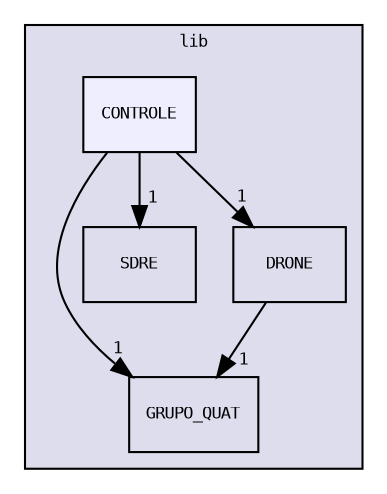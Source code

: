 digraph "lib/CONTROLE" {
  bgcolor=transparent;
  compound=true
  node [ fontsize="8", fontname="DejaVuSansMono"];
  edge [ labelfontsize="8", labelfontname="DejaVuSansMono"];
  subgraph clusterdir_97aefd0d527b934f1d99a682da8fe6a9 {
    graph [ bgcolor="#ddddee", pencolor="black", label="lib" fontname="DejaVuSansMono", fontsize="8", URL="dir_97aefd0d527b934f1d99a682da8fe6a9.html"]
  dir_12ce51c2f27d7b7c42f475577e8e188a [shape=box label="GRUPO_QUAT" URL="dir_12ce51c2f27d7b7c42f475577e8e188a.html"];
  dir_59564d00a3aa1a8ebc9d93b92831849e [shape=box label="SDRE" URL="dir_59564d00a3aa1a8ebc9d93b92831849e.html"];
  dir_e938b59efd27c0d7e7402c87a3faf3f8 [shape=box label="DRONE" URL="dir_e938b59efd27c0d7e7402c87a3faf3f8.html"];
  dir_23ba2848a540c18a9dfc572cf44e4a8e [shape=box, label="CONTROLE", style="filled", fillcolor="#eeeeff", pencolor="black", URL="dir_23ba2848a540c18a9dfc572cf44e4a8e.html"];
  }
  dir_23ba2848a540c18a9dfc572cf44e4a8e->dir_12ce51c2f27d7b7c42f475577e8e188a [headlabel="1", labeldistance=1.5 headhref="dir_000002_000005.html"];
  dir_23ba2848a540c18a9dfc572cf44e4a8e->dir_59564d00a3aa1a8ebc9d93b92831849e [headlabel="1", labeldistance=1.5 headhref="dir_000002_000011.html"];
  dir_23ba2848a540c18a9dfc572cf44e4a8e->dir_e938b59efd27c0d7e7402c87a3faf3f8 [headlabel="1", labeldistance=1.5 headhref="dir_000002_000003.html"];
  dir_e938b59efd27c0d7e7402c87a3faf3f8->dir_12ce51c2f27d7b7c42f475577e8e188a [headlabel="1", labeldistance=1.5 headhref="dir_000003_000005.html"];
}
